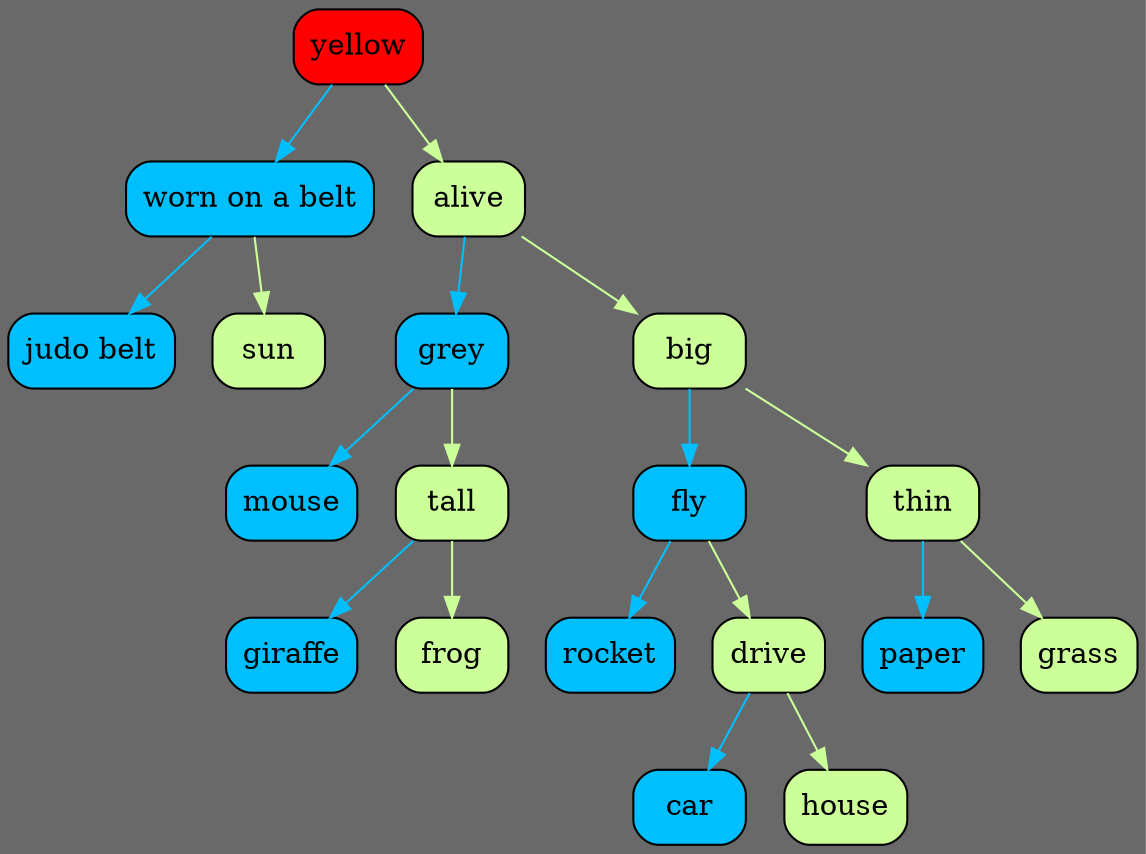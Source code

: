 digraph List {
	rankdir = HR;
	bgcolor = "#696969";
	node0 [shape = Mrecord, style = filled, fillcolor = "#ff0000", label = "{yellow}"];
	node1 [shape = Mrecord, style = filled, fillcolor = "#00BFFF", label = "{worn on a belt}"];
	node0 -> node1 [color = "#00BFFF"]
	node2 [shape = Mrecord, style = filled, fillcolor = "#00BFFF", label = "{judo belt}"];
	node1 -> node2 [color = "#00BFFF"]
	node3 [shape = Mrecord, style = filled, fillcolor = "#ccff99", label = "{sun}"];
	node1 -> node3 [color = "#ccff99"]
	node4 [shape = Mrecord, style = filled, fillcolor = "#ccff99", label = "{alive}"];
	node0 -> node4 [color = "#ccff99"]
	node5 [shape = Mrecord, style = filled, fillcolor = "#00BFFF", label = "{grey}"];
	node4 -> node5 [color = "#00BFFF"]
	node6 [shape = Mrecord, style = filled, fillcolor = "#00BFFF", label = "{mouse}"];
	node5 -> node6 [color = "#00BFFF"]
	node7 [shape = Mrecord, style = filled, fillcolor = "#ccff99", label = "{tall}"];
	node5 -> node7 [color = "#ccff99"]
	node8 [shape = Mrecord, style = filled, fillcolor = "#00BFFF", label = "{giraffe}"];
	node7 -> node8 [color = "#00BFFF"]
	node9 [shape = Mrecord, style = filled, fillcolor = "#ccff99", label = "{frog}"];
	node7 -> node9 [color = "#ccff99"]
	node10 [shape = Mrecord, style = filled, fillcolor = "#ccff99", label = "{big}"];
	node4 -> node10 [color = "#ccff99"]
	node11 [shape = Mrecord, style = filled, fillcolor = "#00BFFF", label = "{fly}"];
	node10 -> node11 [color = "#00BFFF"]
	node12 [shape = Mrecord, style = filled, fillcolor = "#00BFFF", label = "{rocket}"];
	node11 -> node12 [color = "#00BFFF"]
	node13 [shape = Mrecord, style = filled, fillcolor = "#ccff99", label = "{drive}"];
	node11 -> node13 [color = "#ccff99"]
	node14 [shape = Mrecord, style = filled, fillcolor = "#00BFFF", label = "{car}"];
	node13 -> node14 [color = "#00BFFF"]
	node15 [shape = Mrecord, style = filled, fillcolor = "#ccff99", label = "{house}"];
	node13 -> node15 [color = "#ccff99"]
	node16 [shape = Mrecord, style = filled, fillcolor = "#ccff99", label = "{thin}"];
	node10 -> node16 [color = "#ccff99"]
	node17 [shape = Mrecord, style = filled, fillcolor = "#00BFFF", label = "{paper}"];
	node16 -> node17 [color = "#00BFFF"]
	node18 [shape = Mrecord, style = filled, fillcolor = "#ccff99", label = "{grass}"];
	node16 -> node18 [color = "#ccff99"]
}
